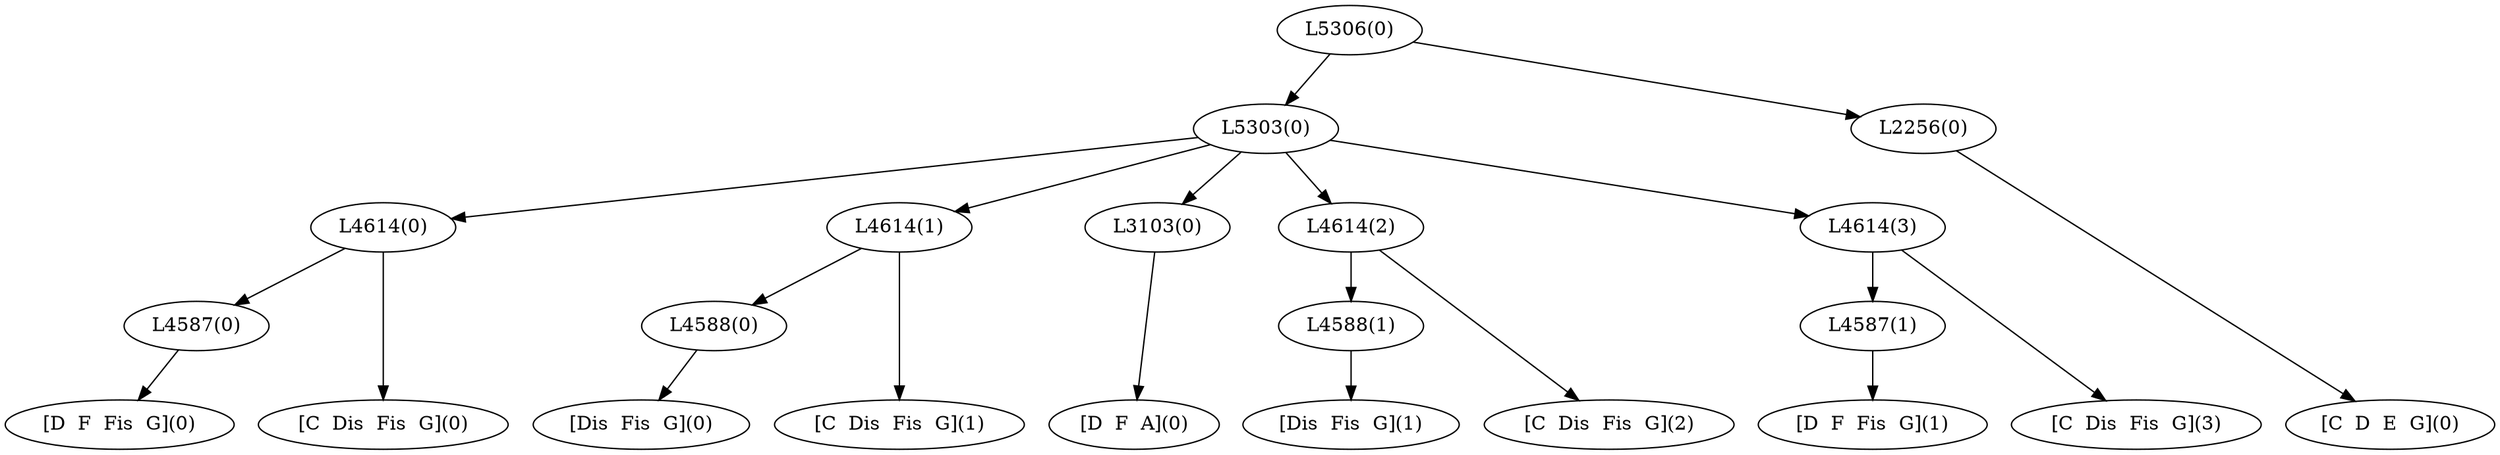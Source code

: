 digraph sample{
"L4587(0)"->"[D  F  Fis  G](0)"
"L4614(0)"->"L4587(0)"
"L4614(0)"->"[C  Dis  Fis  G](0)"
"L4588(0)"->"[Dis  Fis  G](0)"
"L4614(1)"->"L4588(0)"
"L4614(1)"->"[C  Dis  Fis  G](1)"
"L3103(0)"->"[D  F  A](0)"
"L4588(1)"->"[Dis  Fis  G](1)"
"L4614(2)"->"L4588(1)"
"L4614(2)"->"[C  Dis  Fis  G](2)"
"L4587(1)"->"[D  F  Fis  G](1)"
"L4614(3)"->"L4587(1)"
"L4614(3)"->"[C  Dis  Fis  G](3)"
"L5303(0)"->"L4614(0)"
"L5303(0)"->"L4614(1)"
"L5303(0)"->"L3103(0)"
"L5303(0)"->"L4614(2)"
"L5303(0)"->"L4614(3)"
"L2256(0)"->"[C  D  E  G](0)"
"L5306(0)"->"L5303(0)"
"L5306(0)"->"L2256(0)"
{rank = min; "L5306(0)"}
{rank = same; "L5303(0)"; "L2256(0)";}
{rank = same; "L4614(0)"; "L4614(1)"; "L3103(0)"; "L4614(2)"; "L4614(3)";}
{rank = same; "L4587(0)"; "L4588(0)"; "L4588(1)"; "L4587(1)";}
{rank = max; "[C  D  E  G](0)"; "[C  Dis  Fis  G](0)"; "[C  Dis  Fis  G](1)"; "[C  Dis  Fis  G](2)"; "[C  Dis  Fis  G](3)"; "[D  F  A](0)"; "[D  F  Fis  G](0)"; "[D  F  Fis  G](1)"; "[Dis  Fis  G](0)"; "[Dis  Fis  G](1)";}
}